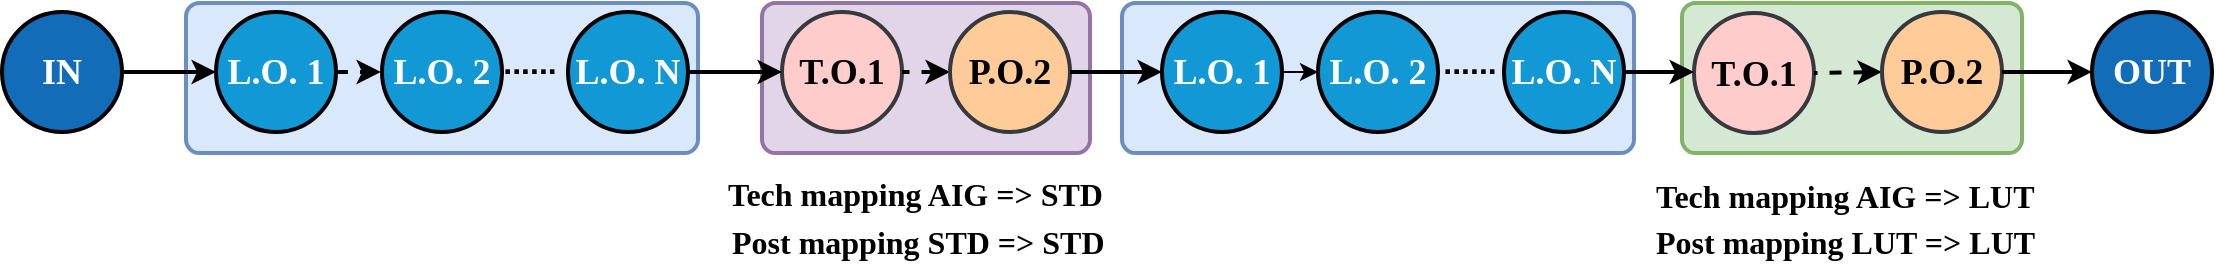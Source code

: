 <mxfile version="26.0.2">
  <diagram name="第 1 页" id="BYLMfou5CTJKFt67lV0u">
    <mxGraphModel dx="2118" dy="915" grid="1" gridSize="10" guides="1" tooltips="1" connect="1" arrows="1" fold="1" page="1" pageScale="1" pageWidth="1150" pageHeight="15" math="0" shadow="0">
      <root>
        <mxCell id="0" />
        <mxCell id="1" parent="0" />
        <mxCell id="Ae0JqBP-xcse2WlZujs8-57" value="" style="rounded=1;whiteSpace=wrap;html=1;arcSize=9;fillColor=#e1d5e7;strokeColor=#9673a6;strokeWidth=2;" parent="1" vertex="1">
          <mxGeometry x="389" y="430.5" width="164" height="75" as="geometry" />
        </mxCell>
        <mxCell id="Ae0JqBP-xcse2WlZujs8-32" value="" style="rounded=1;whiteSpace=wrap;html=1;arcSize=9;fillColor=#dae8fc;strokeColor=#6c8ebf;strokeWidth=2;" parent="1" vertex="1">
          <mxGeometry x="101" y="430.5" width="256" height="75" as="geometry" />
        </mxCell>
        <mxCell id="Ae0JqBP-xcse2WlZujs8-10" value="&lt;font color=&quot;#ffffff&quot; face=&quot;Times New Roman&quot; style=&quot;font-size: 18px;&quot;&gt;&lt;b&gt;L.O. 1&lt;/b&gt;&lt;/font&gt;" style="ellipse;whiteSpace=wrap;html=1;aspect=fixed;strokeWidth=2;fillColor=#1398D6;" parent="1" vertex="1">
          <mxGeometry x="116" y="435" width="60" height="60" as="geometry" />
        </mxCell>
        <mxCell id="Ae0JqBP-xcse2WlZujs8-11" value="&lt;b style=&quot;font-family: &amp;quot;Times New Roman&amp;quot;; font-size: 18px;&quot;&gt;&lt;font color=&quot;#ffffff&quot;&gt;L.O. N&lt;/font&gt;&lt;/b&gt;" style="ellipse;whiteSpace=wrap;html=1;aspect=fixed;strokeWidth=2;fillColor=#1398D6;" parent="1" vertex="1">
          <mxGeometry x="292" y="435" width="60" height="60" as="geometry" />
        </mxCell>
        <mxCell id="Ae0JqBP-xcse2WlZujs8-15" style="edgeStyle=orthogonalEdgeStyle;rounded=0;orthogonalLoop=1;jettySize=auto;html=1;strokeWidth=2;entryX=0;entryY=0.5;entryDx=0;entryDy=0;" parent="1" source="Ae0JqBP-xcse2WlZujs8-13" target="Ae0JqBP-xcse2WlZujs8-10" edge="1">
          <mxGeometry relative="1" as="geometry">
            <mxPoint x="119" y="465" as="targetPoint" />
          </mxGeometry>
        </mxCell>
        <mxCell id="Ae0JqBP-xcse2WlZujs8-13" value="&lt;b style=&quot;font-family: &amp;quot;Times New Roman&amp;quot;; font-size: 18px;&quot;&gt;&lt;font color=&quot;#ffffff&quot;&gt;IN&lt;/font&gt;&lt;/b&gt;" style="ellipse;whiteSpace=wrap;html=1;aspect=fixed;strokeWidth=2;fillColor=#136cb7;" parent="1" vertex="1">
          <mxGeometry x="9" y="435" width="60" height="60" as="geometry" />
        </mxCell>
        <mxCell id="Ae0JqBP-xcse2WlZujs8-33" value="" style="rounded=1;whiteSpace=wrap;html=1;arcSize=9;fillColor=#d5e8d4;strokeColor=#82b366;strokeWidth=2;" parent="1" vertex="1">
          <mxGeometry x="849" y="430.5" width="170" height="75" as="geometry" />
        </mxCell>
        <mxCell id="Ae0JqBP-xcse2WlZujs8-35" value="&lt;font face=&quot;Times New Roman&quot; style=&quot;font-size: 18px;&quot;&gt;&lt;b&gt;T.O.1&lt;/b&gt;&lt;/font&gt;" style="ellipse;whiteSpace=wrap;html=1;aspect=fixed;strokeWidth=2;fillColor=#ffcccc;strokeColor=#36393d;" parent="1" vertex="1">
          <mxGeometry x="855" y="435.5" width="60" height="60" as="geometry" />
        </mxCell>
        <mxCell id="Ae0JqBP-xcse2WlZujs8-36" style="rounded=0;orthogonalLoop=1;jettySize=auto;html=1;entryX=1;entryY=0.5;entryDx=0;entryDy=0;exitX=0;exitY=0.5;exitDx=0;exitDy=0;strokeWidth=2;startArrow=classic;startFill=1;dashed=1;endArrow=none;endFill=0;" parent="1" source="Ae0JqBP-xcse2WlZujs8-38" target="Ae0JqBP-xcse2WlZujs8-35" edge="1">
          <mxGeometry relative="1" as="geometry" />
        </mxCell>
        <mxCell id="Ae0JqBP-xcse2WlZujs8-38" value="&lt;b style=&quot;font-family: &amp;quot;Times New Roman&amp;quot;; font-size: 18px;&quot;&gt;P.O.2&lt;/b&gt;" style="ellipse;whiteSpace=wrap;html=1;aspect=fixed;strokeWidth=2;fillColor=#ffcc99;strokeColor=#36393d;" parent="1" vertex="1">
          <mxGeometry x="949" y="435" width="60" height="60" as="geometry" />
        </mxCell>
        <mxCell id="Ae0JqBP-xcse2WlZujs8-47" value="&lt;font face=&quot;Times New Roman&quot; style=&quot;font-size: 18px;&quot;&gt;&lt;b&gt;T.O.1&lt;/b&gt;&lt;/font&gt;" style="ellipse;whiteSpace=wrap;html=1;aspect=fixed;strokeWidth=2;fillColor=#ffcccc;strokeColor=#36393d;" parent="1" vertex="1">
          <mxGeometry x="399" y="435" width="60" height="60" as="geometry" />
        </mxCell>
        <mxCell id="Ae0JqBP-xcse2WlZujs8-48" style="rounded=0;orthogonalLoop=1;jettySize=auto;html=1;entryX=1;entryY=0.5;entryDx=0;entryDy=0;exitX=0;exitY=0.5;exitDx=0;exitDy=0;strokeWidth=2;startArrow=classic;startFill=1;dashed=1;endArrow=none;endFill=0;" parent="1" source="Ae0JqBP-xcse2WlZujs8-50" target="Ae0JqBP-xcse2WlZujs8-47" edge="1">
          <mxGeometry relative="1" as="geometry" />
        </mxCell>
        <mxCell id="Ae0JqBP-xcse2WlZujs8-50" value="&lt;b style=&quot;font-family: &amp;quot;Times New Roman&amp;quot;; font-size: 18px;&quot;&gt;P.O.2&lt;/b&gt;" style="ellipse;whiteSpace=wrap;html=1;aspect=fixed;strokeWidth=2;fillColor=#ffcc99;strokeColor=#36393d;" parent="1" vertex="1">
          <mxGeometry x="483" y="435" width="60" height="60" as="geometry" />
        </mxCell>
        <mxCell id="Ae0JqBP-xcse2WlZujs8-58" value="&lt;p style=&quot;language:zh-CN;margin-top:0pt;margin-bottom:0pt;margin-left:0in;&lt;br/&gt;text-align:center;direction:ltr;unicode-bidi:embed;mso-line-break-override:&lt;br/&gt;none;word-break:normal;punctuation-wrap:hanging&quot;&gt;&lt;span style=&quot;font-size:12.0pt;&lt;br/&gt;font-family:&amp;quot;Times New Roman&amp;quot;;mso-ascii-font-family:&amp;quot;Times New Roman&amp;quot;;&lt;br/&gt;mso-fareast-font-family:等线;mso-bidi-font-family:&amp;quot;Times New Roman&amp;quot;;mso-fareast-theme-font:&lt;br/&gt;minor-fareast;color:black;mso-color-index:1;mso-font-kerning:12.0pt;language:&lt;br/&gt;en-US;font-weight:bold;mso-style-textfill-type:solid;mso-style-textfill-fill-themecolor:&lt;br/&gt;text1;mso-style-textfill-fill-color:black;mso-style-textfill-fill-alpha:100.0%&quot;&gt;&lt;font face=&quot;Times New Roman&quot;&gt;Tech mapping AIG =&amp;gt; LUT&lt;/font&gt;&lt;/span&gt;&lt;/p&gt;" style="text;whiteSpace=wrap;html=1;" parent="1" vertex="1">
          <mxGeometry x="834" y="511" width="200" height="30" as="geometry" />
        </mxCell>
        <mxCell id="Ae0JqBP-xcse2WlZujs8-59" value="&lt;p style=&quot;language:zh-CN;margin-top:0pt;margin-bottom:0pt;margin-left:0in;&lt;br/&gt;text-align:center;direction:ltr;unicode-bidi:embed;mso-line-break-override:&lt;br/&gt;none;word-break:normal;punctuation-wrap:hanging&quot;&gt;&lt;span style=&quot;font-size:12.0pt;&lt;br/&gt;font-family:&amp;quot;Times New Roman&amp;quot;;mso-ascii-font-family:&amp;quot;Times New Roman&amp;quot;;&lt;br/&gt;mso-fareast-font-family:等线;mso-bidi-font-family:&amp;quot;Times New Roman&amp;quot;;mso-fareast-theme-font:&lt;br/&gt;minor-fareast;color:black;mso-color-index:1;mso-font-kerning:12.0pt;language:&lt;br/&gt;en-US;font-weight:bold;mso-style-textfill-type:solid;mso-style-textfill-fill-themecolor:&lt;br/&gt;text1;mso-style-textfill-fill-color:black;mso-style-textfill-fill-alpha:100.0%&quot;&gt;&lt;font face=&quot;Times New Roman&quot;&gt;Post mapping LUT =&amp;gt; LUT&lt;/font&gt;&lt;/span&gt;&lt;/p&gt;" style="text;whiteSpace=wrap;html=1;" parent="1" vertex="1">
          <mxGeometry x="834" y="534" width="200" height="30" as="geometry" />
        </mxCell>
        <mxCell id="Ae0JqBP-xcse2WlZujs8-60" value="&lt;p style=&quot;language:zh-CN;margin-top:0pt;margin-bottom:0pt;margin-left:0in;&lt;br/&gt;text-align:center;direction:ltr;unicode-bidi:embed;mso-line-break-override:&lt;br/&gt;none;word-break:normal;punctuation-wrap:hanging&quot;&gt;&lt;span style=&quot;font-size:12.0pt;&lt;br/&gt;font-family:&amp;quot;Times New Roman&amp;quot;;mso-ascii-font-family:&amp;quot;Times New Roman&amp;quot;;&lt;br/&gt;mso-fareast-font-family:等线;mso-bidi-font-family:&amp;quot;Times New Roman&amp;quot;;mso-fareast-theme-font:&lt;br/&gt;minor-fareast;color:black;mso-color-index:1;mso-font-kerning:12.0pt;language:&lt;br/&gt;en-US;font-weight:bold;mso-style-textfill-type:solid;mso-style-textfill-fill-themecolor:&lt;br/&gt;text1;mso-style-textfill-fill-color:black;mso-style-textfill-fill-alpha:100.0%&quot;&gt;&lt;font face=&quot;Times New Roman&quot;&gt;Tech mapping AIG =&amp;gt; STD&lt;/font&gt;&lt;/span&gt;&lt;/p&gt;" style="text;whiteSpace=wrap;html=1;" parent="1" vertex="1">
          <mxGeometry x="370" y="510" width="200" height="30" as="geometry" />
        </mxCell>
        <mxCell id="Ae0JqBP-xcse2WlZujs8-61" value="&lt;p style=&quot;language:zh-CN;margin-top:0pt;margin-bottom:0pt;margin-left:0in;&lt;br/&gt;text-align:center;direction:ltr;unicode-bidi:embed;mso-line-break-override:&lt;br/&gt;none;word-break:normal;punctuation-wrap:hanging&quot;&gt;&lt;span style=&quot;font-size:12.0pt;&lt;br/&gt;font-family:&amp;quot;Times New Roman&amp;quot;;mso-ascii-font-family:&amp;quot;Times New Roman&amp;quot;;&lt;br/&gt;mso-fareast-font-family:等线;mso-bidi-font-family:&amp;quot;Times New Roman&amp;quot;;mso-fareast-theme-font:&lt;br/&gt;minor-fareast;color:black;mso-color-index:1;mso-font-kerning:12.0pt;language:&lt;br/&gt;en-US;font-weight:bold;mso-style-textfill-type:solid;mso-style-textfill-fill-themecolor:&lt;br/&gt;text1;mso-style-textfill-fill-color:black;mso-style-textfill-fill-alpha:100.0%&quot;&gt;&lt;font face=&quot;Times New Roman&quot;&gt;Post mapping STD =&amp;gt; STD&lt;/font&gt;&lt;/span&gt;&lt;/p&gt;" style="text;whiteSpace=wrap;html=1;" parent="1" vertex="1">
          <mxGeometry x="372" y="534" width="200" height="30" as="geometry" />
        </mxCell>
        <mxCell id="pCCU7FPbe3T_Mdn3lP0D-3" value="&lt;b style=&quot;&quot;&gt;&lt;font style=&quot;font-size: 16px;&quot;&gt;......&lt;/font&gt;&lt;/b&gt;" style="text;html=1;align=center;verticalAlign=middle;whiteSpace=wrap;rounded=0;" parent="1" vertex="1">
          <mxGeometry x="248" y="445.57" width="50" height="28.86" as="geometry" />
        </mxCell>
        <mxCell id="pCCU7FPbe3T_Mdn3lP0D-4" value="&lt;b style=&quot;font-family: &amp;quot;Times New Roman&amp;quot;; font-size: 18px;&quot;&gt;&lt;font color=&quot;#ffffff&quot;&gt;L.O. 2&lt;/font&gt;&lt;/b&gt;" style="ellipse;whiteSpace=wrap;html=1;aspect=fixed;strokeWidth=2;fillColor=#1398D6;" parent="1" vertex="1">
          <mxGeometry x="199" y="435" width="60" height="60" as="geometry" />
        </mxCell>
        <mxCell id="pCCU7FPbe3T_Mdn3lP0D-6" value="" style="rounded=1;whiteSpace=wrap;html=1;arcSize=9;fillColor=#dae8fc;strokeColor=#6c8ebf;strokeWidth=2;" parent="1" vertex="1">
          <mxGeometry x="569" y="430.5" width="256" height="75" as="geometry" />
        </mxCell>
        <mxCell id="pCCU7FPbe3T_Mdn3lP0D-7" style="edgeStyle=orthogonalEdgeStyle;rounded=0;orthogonalLoop=1;jettySize=auto;html=1;entryX=0;entryY=0.5;entryDx=0;entryDy=0;" parent="1" source="pCCU7FPbe3T_Mdn3lP0D-8" target="pCCU7FPbe3T_Mdn3lP0D-11" edge="1">
          <mxGeometry relative="1" as="geometry" />
        </mxCell>
        <mxCell id="pCCU7FPbe3T_Mdn3lP0D-8" value="&lt;font color=&quot;#ffffff&quot; face=&quot;Times New Roman&quot; style=&quot;font-size: 18px;&quot;&gt;&lt;b&gt;L.O. 1&lt;/b&gt;&lt;/font&gt;" style="ellipse;whiteSpace=wrap;html=1;aspect=fixed;strokeWidth=2;fillColor=#1398D6;" parent="1" vertex="1">
          <mxGeometry x="589" y="435" width="60" height="60" as="geometry" />
        </mxCell>
        <mxCell id="pCCU7FPbe3T_Mdn3lP0D-9" value="&lt;b style=&quot;font-family: &amp;quot;Times New Roman&amp;quot;; font-size: 18px;&quot;&gt;&lt;font color=&quot;#ffffff&quot;&gt;L.O. N&lt;/font&gt;&lt;/b&gt;" style="ellipse;whiteSpace=wrap;html=1;aspect=fixed;strokeWidth=2;fillColor=#1398D6;" parent="1" vertex="1">
          <mxGeometry x="760" y="435" width="60" height="60" as="geometry" />
        </mxCell>
        <mxCell id="pCCU7FPbe3T_Mdn3lP0D-10" value="&lt;b style=&quot;&quot;&gt;&lt;font style=&quot;font-size: 16px;&quot;&gt;......&lt;/font&gt;&lt;/b&gt;" style="text;html=1;align=center;verticalAlign=middle;whiteSpace=wrap;rounded=0;" parent="1" vertex="1">
          <mxGeometry x="718" y="445.57" width="50" height="28.86" as="geometry" />
        </mxCell>
        <mxCell id="pCCU7FPbe3T_Mdn3lP0D-11" value="&lt;b style=&quot;font-family: &amp;quot;Times New Roman&amp;quot;; font-size: 18px;&quot;&gt;&lt;font color=&quot;#ffffff&quot;&gt;L.O. 2&lt;/font&gt;&lt;/b&gt;" style="ellipse;whiteSpace=wrap;html=1;aspect=fixed;strokeWidth=2;fillColor=#1398D6;" parent="1" vertex="1">
          <mxGeometry x="667" y="435" width="60" height="60" as="geometry" />
        </mxCell>
        <mxCell id="pCCU7FPbe3T_Mdn3lP0D-12" style="edgeStyle=orthogonalEdgeStyle;rounded=0;orthogonalLoop=1;jettySize=auto;html=1;entryX=0;entryY=0.5;entryDx=0;entryDy=0;strokeWidth=2;" parent="1" source="Ae0JqBP-xcse2WlZujs8-50" target="pCCU7FPbe3T_Mdn3lP0D-8" edge="1">
          <mxGeometry relative="1" as="geometry" />
        </mxCell>
        <mxCell id="pCCU7FPbe3T_Mdn3lP0D-14" style="edgeStyle=orthogonalEdgeStyle;rounded=0;orthogonalLoop=1;jettySize=auto;html=1;strokeWidth=2;dashed=1;entryX=0;entryY=0.5;entryDx=0;entryDy=0;exitX=1;exitY=0.5;exitDx=0;exitDy=0;" parent="1" source="Ae0JqBP-xcse2WlZujs8-10" edge="1">
          <mxGeometry relative="1" as="geometry">
            <mxPoint x="151.5" y="464.8" as="sourcePoint" />
            <mxPoint x="198.5" y="464.8" as="targetPoint" />
          </mxGeometry>
        </mxCell>
        <mxCell id="yuHCt1SYs9sluDCAp3Fy-1" value="&lt;b style=&quot;font-family: &amp;quot;Times New Roman&amp;quot;; font-size: 18px;&quot;&gt;&lt;font color=&quot;#ffffff&quot;&gt;OUT&lt;/font&gt;&lt;/b&gt;" style="ellipse;whiteSpace=wrap;html=1;aspect=fixed;strokeWidth=2;fillColor=#136CB7;" parent="1" vertex="1">
          <mxGeometry x="1054" y="435" width="60" height="60" as="geometry" />
        </mxCell>
        <mxCell id="75UuPJR5SjxIfkqsgxxV-1" style="edgeStyle=orthogonalEdgeStyle;rounded=0;orthogonalLoop=1;jettySize=auto;html=1;entryX=0;entryY=0.5;entryDx=0;entryDy=0;strokeWidth=2;exitX=1;exitY=0.5;exitDx=0;exitDy=0;" edge="1" parent="1" source="Ae0JqBP-xcse2WlZujs8-11" target="Ae0JqBP-xcse2WlZujs8-47">
          <mxGeometry relative="1" as="geometry">
            <mxPoint x="553" y="475" as="sourcePoint" />
            <mxPoint x="599" y="475" as="targetPoint" />
          </mxGeometry>
        </mxCell>
        <mxCell id="75UuPJR5SjxIfkqsgxxV-2" style="edgeStyle=orthogonalEdgeStyle;rounded=0;orthogonalLoop=1;jettySize=auto;html=1;entryX=0;entryY=0.5;entryDx=0;entryDy=0;strokeWidth=2;exitX=1;exitY=0.5;exitDx=0;exitDy=0;" edge="1" parent="1" source="pCCU7FPbe3T_Mdn3lP0D-9" target="Ae0JqBP-xcse2WlZujs8-35">
          <mxGeometry relative="1" as="geometry">
            <mxPoint x="362" y="475" as="sourcePoint" />
            <mxPoint x="409" y="475" as="targetPoint" />
          </mxGeometry>
        </mxCell>
        <mxCell id="75UuPJR5SjxIfkqsgxxV-4" style="edgeStyle=orthogonalEdgeStyle;rounded=0;orthogonalLoop=1;jettySize=auto;html=1;entryX=0;entryY=0.5;entryDx=0;entryDy=0;strokeWidth=2;exitX=1;exitY=0.5;exitDx=0;exitDy=0;" edge="1" parent="1" source="Ae0JqBP-xcse2WlZujs8-38" target="yuHCt1SYs9sluDCAp3Fy-1">
          <mxGeometry relative="1" as="geometry">
            <mxPoint x="820" y="475" as="sourcePoint" />
            <mxPoint x="865" y="476" as="targetPoint" />
          </mxGeometry>
        </mxCell>
      </root>
    </mxGraphModel>
  </diagram>
</mxfile>
